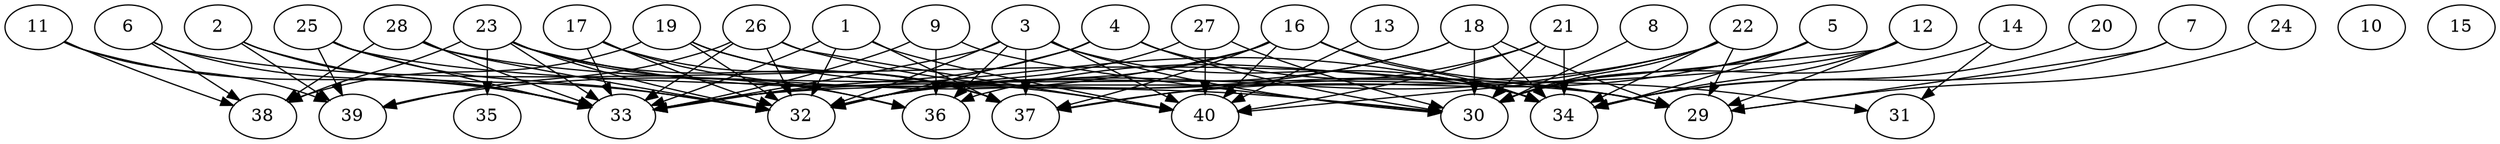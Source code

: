 // DAG automatically generated by daggen at Thu Oct  3 14:06:50 2019
// ./daggen --dot -n 40 --ccr 0.3 --fat 0.9 --regular 0.7 --density 0.6 --mindata 5242880 --maxdata 52428800 
digraph G {
  1 [size="70287360", alpha="0.06", expect_size="21086208"] 
  1 -> 32 [size ="21086208"]
  1 -> 33 [size ="21086208"]
  1 -> 37 [size ="21086208"]
  1 -> 40 [size ="21086208"]
  2 [size="146551467", alpha="0.04", expect_size="43965440"] 
  2 -> 32 [size ="43965440"]
  2 -> 33 [size ="43965440"]
  2 -> 39 [size ="43965440"]
  3 [size="122432853", alpha="0.09", expect_size="36729856"] 
  3 -> 30 [size ="36729856"]
  3 -> 32 [size ="36729856"]
  3 -> 33 [size ="36729856"]
  3 -> 34 [size ="36729856"]
  3 -> 36 [size ="36729856"]
  3 -> 37 [size ="36729856"]
  3 -> 40 [size ="36729856"]
  4 [size="160232107", alpha="0.17", expect_size="48069632"] 
  4 -> 29 [size ="48069632"]
  4 -> 30 [size ="48069632"]
  4 -> 32 [size ="48069632"]
  4 -> 33 [size ="48069632"]
  5 [size="45100373", alpha="0.16", expect_size="13530112"] 
  5 -> 30 [size ="13530112"]
  5 -> 34 [size ="13530112"]
  5 -> 37 [size ="13530112"]
  6 [size="109492907", alpha="0.18", expect_size="32847872"] 
  6 -> 33 [size ="32847872"]
  6 -> 34 [size ="32847872"]
  6 -> 38 [size ="32847872"]
  7 [size="156446720", alpha="0.05", expect_size="46934016"] 
  7 -> 29 [size ="46934016"]
  7 -> 34 [size ="46934016"]
  8 [size="45264213", alpha="0.09", expect_size="13579264"] 
  8 -> 30 [size ="13579264"]
  9 [size="110066347", alpha="0.11", expect_size="33019904"] 
  9 -> 30 [size ="33019904"]
  9 -> 33 [size ="33019904"]
  9 -> 36 [size ="33019904"]
  10 [size="103096320", alpha="0.03", expect_size="30928896"] 
  11 [size="42560853", alpha="0.16", expect_size="12768256"] 
  11 -> 33 [size ="12768256"]
  11 -> 38 [size ="12768256"]
  11 -> 39 [size ="12768256"]
  12 [size="90385067", alpha="0.04", expect_size="27115520"] 
  12 -> 29 [size ="27115520"]
  12 -> 33 [size ="27115520"]
  12 -> 34 [size ="27115520"]
  12 -> 40 [size ="27115520"]
  13 [size="119650987", alpha="0.02", expect_size="35895296"] 
  13 -> 40 [size ="35895296"]
  14 [size="33300480", alpha="0.17", expect_size="9990144"] 
  14 -> 30 [size ="9990144"]
  14 -> 31 [size ="9990144"]
  15 [size="170697387", alpha="0.06", expect_size="51209216"] 
  16 [size="136164693", alpha="0.06", expect_size="40849408"] 
  16 -> 31 [size ="40849408"]
  16 -> 32 [size ="40849408"]
  16 -> 34 [size ="40849408"]
  16 -> 37 [size ="40849408"]
  16 -> 39 [size ="40849408"]
  16 -> 40 [size ="40849408"]
  17 [size="120446293", alpha="0.07", expect_size="36133888"] 
  17 -> 32 [size ="36133888"]
  17 -> 33 [size ="36133888"]
  17 -> 36 [size ="36133888"]
  17 -> 37 [size ="36133888"]
  18 [size="158040747", alpha="0.11", expect_size="47412224"] 
  18 -> 29 [size ="47412224"]
  18 -> 30 [size ="47412224"]
  18 -> 32 [size ="47412224"]
  18 -> 33 [size ="47412224"]
  18 -> 34 [size ="47412224"]
  19 [size="74827093", alpha="0.06", expect_size="22448128"] 
  19 -> 32 [size ="22448128"]
  19 -> 37 [size ="22448128"]
  19 -> 38 [size ="22448128"]
  19 -> 40 [size ="22448128"]
  20 [size="161959253", alpha="0.07", expect_size="48587776"] 
  20 -> 34 [size ="48587776"]
  21 [size="30730240", alpha="0.16", expect_size="9219072"] 
  21 -> 30 [size ="9219072"]
  21 -> 34 [size ="9219072"]
  21 -> 37 [size ="9219072"]
  21 -> 40 [size ="9219072"]
  22 [size="156596907", alpha="0.01", expect_size="46979072"] 
  22 -> 29 [size ="46979072"]
  22 -> 30 [size ="46979072"]
  22 -> 32 [size ="46979072"]
  22 -> 34 [size ="46979072"]
  22 -> 36 [size ="46979072"]
  23 [size="33925120", alpha="0.19", expect_size="10177536"] 
  23 -> 32 [size ="10177536"]
  23 -> 33 [size ="10177536"]
  23 -> 34 [size ="10177536"]
  23 -> 35 [size ="10177536"]
  23 -> 36 [size ="10177536"]
  23 -> 37 [size ="10177536"]
  23 -> 38 [size ="10177536"]
  24 [size="51889493", alpha="0.16", expect_size="15566848"] 
  24 -> 29 [size ="15566848"]
  25 [size="24702293", alpha="0.16", expect_size="7410688"] 
  25 -> 30 [size ="7410688"]
  25 -> 32 [size ="7410688"]
  25 -> 33 [size ="7410688"]
  25 -> 39 [size ="7410688"]
  26 [size="71239680", alpha="0.07", expect_size="21371904"] 
  26 -> 29 [size ="21371904"]
  26 -> 32 [size ="21371904"]
  26 -> 33 [size ="21371904"]
  26 -> 39 [size ="21371904"]
  26 -> 40 [size ="21371904"]
  27 [size="119012693", alpha="0.17", expect_size="35703808"] 
  27 -> 30 [size ="35703808"]
  27 -> 32 [size ="35703808"]
  27 -> 40 [size ="35703808"]
  28 [size="170748587", alpha="0.10", expect_size="51224576"] 
  28 -> 29 [size ="51224576"]
  28 -> 32 [size ="51224576"]
  28 -> 33 [size ="51224576"]
  28 -> 38 [size ="51224576"]
  29 [size="96672427", alpha="0.14", expect_size="29001728"] 
  30 [size="140557653", alpha="0.10", expect_size="42167296"] 
  31 [size="41748480", alpha="0.09", expect_size="12524544"] 
  32 [size="167625387", alpha="0.17", expect_size="50287616"] 
  33 [size="18121387", alpha="0.18", expect_size="5436416"] 
  34 [size="170052267", alpha="0.01", expect_size="51015680"] 
  35 [size="137028267", alpha="0.03", expect_size="41108480"] 
  36 [size="103966720", alpha="0.01", expect_size="31190016"] 
  37 [size="162877440", alpha="0.12", expect_size="48863232"] 
  38 [size="138164907", alpha="0.00", expect_size="41449472"] 
  39 [size="57613653", alpha="0.16", expect_size="17284096"] 
  40 [size="171106987", alpha="0.10", expect_size="51332096"] 
}
